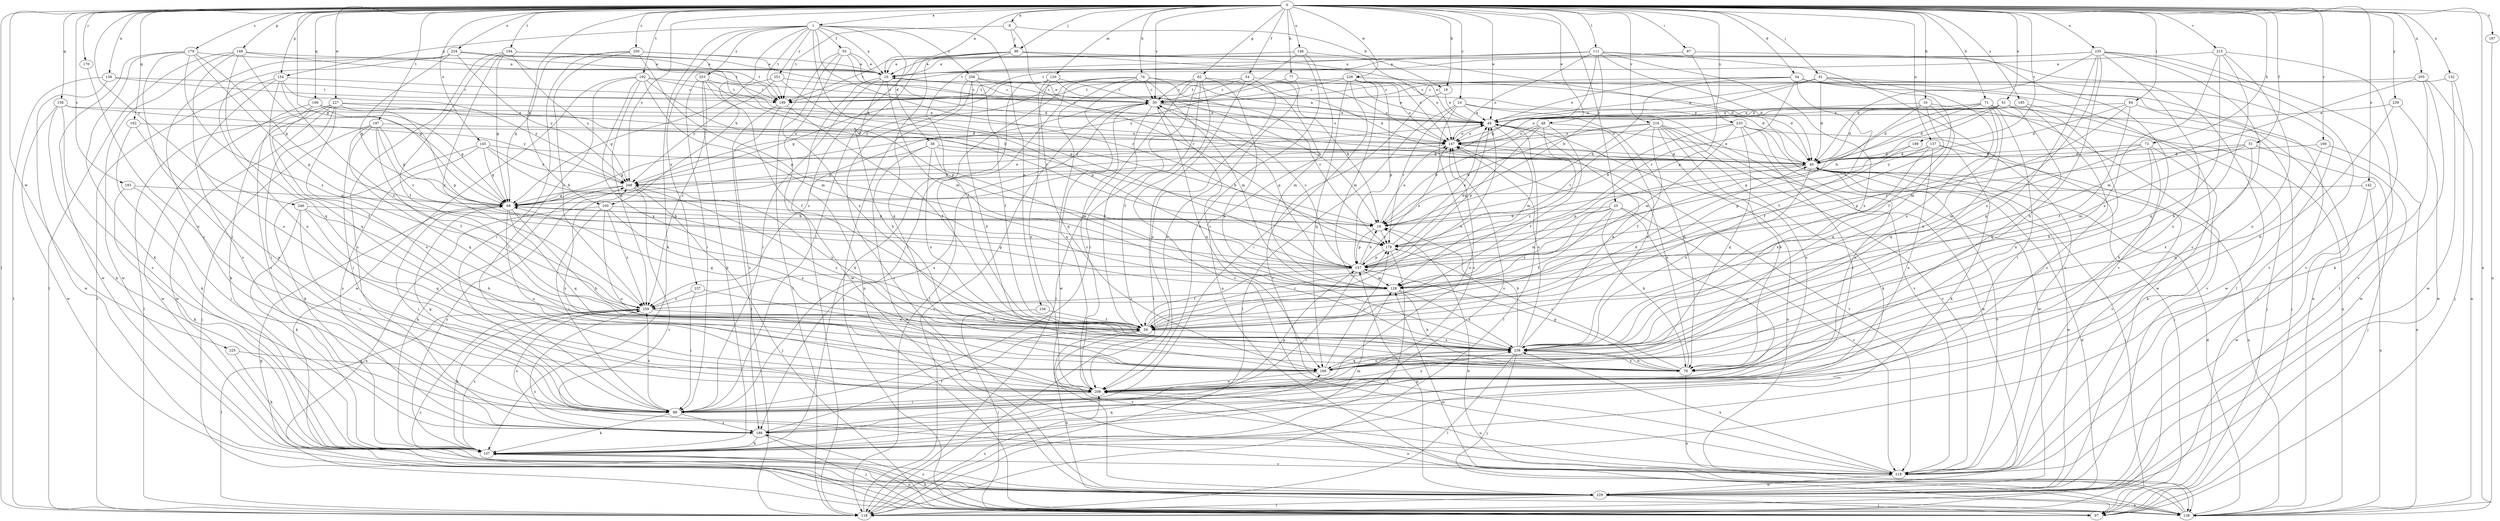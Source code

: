 strict digraph  {
0;
1;
8;
10;
16;
18;
19;
24;
25;
30;
34;
38;
40;
41;
48;
49;
51;
54;
55;
59;
62;
68;
71;
73;
74;
77;
78;
84;
87;
88;
91;
96;
97;
100;
107;
111;
118;
120;
128;
132;
136;
137;
138;
142;
145;
146;
147;
148;
154;
156;
157;
158;
162;
166;
168;
169;
170;
178;
179;
183;
185;
187;
188;
189;
192;
194;
197;
199;
205;
208;
215;
216;
218;
225;
227;
228;
229;
233;
234;
235;
237;
238;
239;
246;
249;
250;
251;
253;
256;
259;
0 -> 1  [label=a];
0 -> 8  [label=a];
0 -> 10  [label=a];
0 -> 16  [label=b];
0 -> 18  [label=b];
0 -> 24  [label=c];
0 -> 25  [label=c];
0 -> 30  [label=c];
0 -> 34  [label=d];
0 -> 41  [label=e];
0 -> 48  [label=e];
0 -> 49  [label=e];
0 -> 51  [label=f];
0 -> 54  [label=f];
0 -> 62  [label=g];
0 -> 68  [label=g];
0 -> 71  [label=h];
0 -> 73  [label=h];
0 -> 74  [label=h];
0 -> 77  [label=h];
0 -> 84  [label=i];
0 -> 87  [label=i];
0 -> 91  [label=j];
0 -> 96  [label=j];
0 -> 100  [label=k];
0 -> 111  [label=l];
0 -> 118  [label=l];
0 -> 120  [label=m];
0 -> 132  [label=n];
0 -> 136  [label=n];
0 -> 137  [label=n];
0 -> 138  [label=n];
0 -> 142  [label=o];
0 -> 145  [label=o];
0 -> 146  [label=o];
0 -> 148  [label=p];
0 -> 154  [label=p];
0 -> 158  [label=q];
0 -> 162  [label=q];
0 -> 166  [label=q];
0 -> 169  [label=r];
0 -> 170  [label=r];
0 -> 179  [label=s];
0 -> 183  [label=s];
0 -> 185  [label=s];
0 -> 187  [label=s];
0 -> 189  [label=t];
0 -> 192  [label=t];
0 -> 194  [label=t];
0 -> 197  [label=t];
0 -> 205  [label=u];
0 -> 215  [label=v];
0 -> 216  [label=v];
0 -> 225  [label=w];
0 -> 227  [label=w];
0 -> 228  [label=w];
0 -> 233  [label=x];
0 -> 234  [label=x];
0 -> 235  [label=x];
0 -> 239  [label=y];
0 -> 246  [label=y];
0 -> 249  [label=y];
0 -> 250  [label=z];
1 -> 10  [label=a];
1 -> 38  [label=d];
1 -> 55  [label=f];
1 -> 100  [label=k];
1 -> 107  [label=k];
1 -> 154  [label=p];
1 -> 156  [label=p];
1 -> 157  [label=p];
1 -> 178  [label=r];
1 -> 199  [label=t];
1 -> 237  [label=x];
1 -> 251  [label=z];
1 -> 253  [label=z];
1 -> 256  [label=z];
8 -> 18  [label=b];
8 -> 96  [label=j];
8 -> 178  [label=r];
8 -> 199  [label=t];
10 -> 30  [label=c];
10 -> 78  [label=h];
10 -> 88  [label=i];
10 -> 118  [label=l];
10 -> 128  [label=m];
16 -> 40  [label=d];
16 -> 49  [label=e];
16 -> 59  [label=f];
16 -> 138  [label=n];
16 -> 157  [label=p];
16 -> 168  [label=q];
18 -> 49  [label=e];
18 -> 218  [label=v];
19 -> 147  [label=o];
19 -> 157  [label=p];
19 -> 178  [label=r];
24 -> 49  [label=e];
24 -> 78  [label=h];
24 -> 118  [label=l];
24 -> 178  [label=r];
24 -> 188  [label=s];
24 -> 218  [label=v];
25 -> 19  [label=b];
25 -> 59  [label=f];
25 -> 78  [label=h];
25 -> 128  [label=m];
25 -> 208  [label=u];
25 -> 218  [label=v];
25 -> 259  [label=z];
30 -> 49  [label=e];
30 -> 59  [label=f];
30 -> 147  [label=o];
30 -> 157  [label=p];
30 -> 168  [label=q];
30 -> 188  [label=s];
30 -> 259  [label=z];
34 -> 19  [label=b];
34 -> 30  [label=c];
34 -> 49  [label=e];
34 -> 59  [label=f];
34 -> 97  [label=j];
34 -> 138  [label=n];
34 -> 178  [label=r];
34 -> 229  [label=w];
38 -> 19  [label=b];
38 -> 40  [label=d];
38 -> 68  [label=g];
38 -> 128  [label=m];
38 -> 229  [label=w];
38 -> 238  [label=x];
40 -> 49  [label=e];
40 -> 97  [label=j];
40 -> 138  [label=n];
40 -> 157  [label=p];
40 -> 218  [label=v];
40 -> 229  [label=w];
40 -> 238  [label=x];
40 -> 249  [label=y];
41 -> 40  [label=d];
41 -> 49  [label=e];
41 -> 78  [label=h];
41 -> 97  [label=j];
41 -> 147  [label=o];
41 -> 168  [label=q];
41 -> 178  [label=r];
48 -> 19  [label=b];
48 -> 59  [label=f];
48 -> 147  [label=o];
48 -> 157  [label=p];
48 -> 238  [label=x];
48 -> 259  [label=z];
49 -> 10  [label=a];
49 -> 118  [label=l];
49 -> 128  [label=m];
49 -> 138  [label=n];
49 -> 147  [label=o];
51 -> 40  [label=d];
51 -> 97  [label=j];
51 -> 128  [label=m];
51 -> 178  [label=r];
51 -> 238  [label=x];
54 -> 19  [label=b];
54 -> 30  [label=c];
54 -> 118  [label=l];
54 -> 199  [label=t];
54 -> 208  [label=u];
55 -> 10  [label=a];
55 -> 40  [label=d];
55 -> 118  [label=l];
55 -> 147  [label=o];
55 -> 229  [label=w];
55 -> 238  [label=x];
59 -> 40  [label=d];
59 -> 49  [label=e];
59 -> 68  [label=g];
59 -> 138  [label=n];
59 -> 178  [label=r];
59 -> 218  [label=v];
59 -> 238  [label=x];
59 -> 249  [label=y];
62 -> 30  [label=c];
62 -> 59  [label=f];
62 -> 88  [label=i];
62 -> 118  [label=l];
62 -> 128  [label=m];
62 -> 218  [label=v];
62 -> 238  [label=x];
68 -> 19  [label=b];
68 -> 49  [label=e];
68 -> 78  [label=h];
68 -> 88  [label=i];
68 -> 168  [label=q];
68 -> 208  [label=u];
71 -> 19  [label=b];
71 -> 40  [label=d];
71 -> 49  [label=e];
71 -> 88  [label=i];
71 -> 168  [label=q];
71 -> 218  [label=v];
71 -> 238  [label=x];
73 -> 40  [label=d];
73 -> 78  [label=h];
73 -> 107  [label=k];
73 -> 128  [label=m];
73 -> 157  [label=p];
73 -> 238  [label=x];
74 -> 30  [label=c];
74 -> 49  [label=e];
74 -> 88  [label=i];
74 -> 107  [label=k];
74 -> 128  [label=m];
74 -> 147  [label=o];
74 -> 178  [label=r];
74 -> 208  [label=u];
74 -> 229  [label=w];
74 -> 249  [label=y];
77 -> 30  [label=c];
77 -> 40  [label=d];
77 -> 208  [label=u];
78 -> 138  [label=n];
78 -> 147  [label=o];
78 -> 157  [label=p];
78 -> 178  [label=r];
78 -> 238  [label=x];
84 -> 40  [label=d];
84 -> 49  [label=e];
84 -> 59  [label=f];
84 -> 128  [label=m];
84 -> 229  [label=w];
87 -> 10  [label=a];
87 -> 157  [label=p];
87 -> 218  [label=v];
88 -> 68  [label=g];
88 -> 107  [label=k];
88 -> 157  [label=p];
88 -> 188  [label=s];
88 -> 259  [label=z];
91 -> 30  [label=c];
91 -> 40  [label=d];
91 -> 49  [label=e];
91 -> 59  [label=f];
91 -> 147  [label=o];
91 -> 229  [label=w];
91 -> 238  [label=x];
96 -> 10  [label=a];
96 -> 40  [label=d];
96 -> 49  [label=e];
96 -> 59  [label=f];
96 -> 88  [label=i];
96 -> 138  [label=n];
96 -> 147  [label=o];
96 -> 168  [label=q];
97 -> 68  [label=g];
97 -> 259  [label=z];
100 -> 19  [label=b];
100 -> 88  [label=i];
100 -> 138  [label=n];
100 -> 208  [label=u];
100 -> 238  [label=x];
100 -> 259  [label=z];
107 -> 128  [label=m];
107 -> 138  [label=n];
107 -> 168  [label=q];
107 -> 218  [label=v];
107 -> 249  [label=y];
107 -> 259  [label=z];
111 -> 10  [label=a];
111 -> 19  [label=b];
111 -> 40  [label=d];
111 -> 68  [label=g];
111 -> 118  [label=l];
111 -> 147  [label=o];
111 -> 199  [label=t];
111 -> 218  [label=v];
111 -> 238  [label=x];
118 -> 30  [label=c];
118 -> 40  [label=d];
118 -> 208  [label=u];
120 -> 19  [label=b];
120 -> 30  [label=c];
120 -> 68  [label=g];
120 -> 118  [label=l];
120 -> 168  [label=q];
120 -> 208  [label=u];
128 -> 68  [label=g];
128 -> 78  [label=h];
128 -> 238  [label=x];
128 -> 259  [label=z];
132 -> 97  [label=j];
132 -> 199  [label=t];
132 -> 229  [label=w];
136 -> 30  [label=c];
136 -> 118  [label=l];
136 -> 199  [label=t];
136 -> 229  [label=w];
137 -> 40  [label=d];
137 -> 107  [label=k];
137 -> 208  [label=u];
137 -> 218  [label=v];
137 -> 238  [label=x];
137 -> 249  [label=y];
138 -> 19  [label=b];
138 -> 40  [label=d];
138 -> 107  [label=k];
138 -> 128  [label=m];
138 -> 188  [label=s];
138 -> 208  [label=u];
142 -> 68  [label=g];
142 -> 138  [label=n];
142 -> 229  [label=w];
145 -> 19  [label=b];
145 -> 40  [label=d];
145 -> 68  [label=g];
145 -> 107  [label=k];
145 -> 188  [label=s];
145 -> 249  [label=y];
146 -> 10  [label=a];
146 -> 138  [label=n];
146 -> 147  [label=o];
146 -> 199  [label=t];
146 -> 208  [label=u];
146 -> 249  [label=y];
147 -> 40  [label=d];
147 -> 49  [label=e];
147 -> 68  [label=g];
147 -> 218  [label=v];
148 -> 10  [label=a];
148 -> 68  [label=g];
148 -> 118  [label=l];
148 -> 168  [label=q];
148 -> 199  [label=t];
148 -> 208  [label=u];
148 -> 229  [label=w];
154 -> 30  [label=c];
154 -> 118  [label=l];
154 -> 168  [label=q];
154 -> 188  [label=s];
154 -> 249  [label=y];
154 -> 259  [label=z];
156 -> 59  [label=f];
156 -> 97  [label=j];
157 -> 19  [label=b];
157 -> 30  [label=c];
157 -> 49  [label=e];
157 -> 59  [label=f];
157 -> 88  [label=i];
157 -> 128  [label=m];
157 -> 147  [label=o];
158 -> 49  [label=e];
158 -> 107  [label=k];
158 -> 188  [label=s];
158 -> 229  [label=w];
158 -> 249  [label=y];
162 -> 107  [label=k];
162 -> 147  [label=o];
162 -> 208  [label=u];
166 -> 40  [label=d];
166 -> 49  [label=e];
166 -> 59  [label=f];
166 -> 68  [label=g];
166 -> 188  [label=s];
166 -> 229  [label=w];
168 -> 178  [label=r];
168 -> 208  [label=u];
168 -> 238  [label=x];
169 -> 40  [label=d];
169 -> 138  [label=n];
169 -> 168  [label=q];
170 -> 208  [label=u];
178 -> 49  [label=e];
178 -> 118  [label=l];
178 -> 157  [label=p];
179 -> 10  [label=a];
179 -> 68  [label=g];
179 -> 88  [label=i];
179 -> 107  [label=k];
179 -> 157  [label=p];
179 -> 229  [label=w];
179 -> 259  [label=z];
183 -> 68  [label=g];
183 -> 88  [label=i];
183 -> 107  [label=k];
185 -> 49  [label=e];
185 -> 97  [label=j];
185 -> 188  [label=s];
187 -> 138  [label=n];
188 -> 59  [label=f];
188 -> 97  [label=j];
188 -> 107  [label=k];
188 -> 147  [label=o];
189 -> 40  [label=d];
189 -> 157  [label=p];
192 -> 30  [label=c];
192 -> 88  [label=i];
192 -> 128  [label=m];
192 -> 178  [label=r];
192 -> 199  [label=t];
192 -> 229  [label=w];
192 -> 238  [label=x];
192 -> 259  [label=z];
194 -> 10  [label=a];
194 -> 19  [label=b];
194 -> 59  [label=f];
194 -> 68  [label=g];
194 -> 188  [label=s];
194 -> 249  [label=y];
194 -> 259  [label=z];
197 -> 59  [label=f];
197 -> 68  [label=g];
197 -> 88  [label=i];
197 -> 97  [label=j];
197 -> 147  [label=o];
197 -> 168  [label=q];
197 -> 178  [label=r];
199 -> 59  [label=f];
199 -> 118  [label=l];
199 -> 188  [label=s];
205 -> 30  [label=c];
205 -> 107  [label=k];
205 -> 128  [label=m];
205 -> 138  [label=n];
205 -> 218  [label=v];
208 -> 30  [label=c];
208 -> 88  [label=i];
208 -> 147  [label=o];
208 -> 238  [label=x];
208 -> 249  [label=y];
215 -> 10  [label=a];
215 -> 78  [label=h];
215 -> 168  [label=q];
215 -> 208  [label=u];
215 -> 218  [label=v];
215 -> 238  [label=x];
216 -> 19  [label=b];
216 -> 59  [label=f];
216 -> 78  [label=h];
216 -> 107  [label=k];
216 -> 147  [label=o];
216 -> 178  [label=r];
216 -> 208  [label=u];
216 -> 218  [label=v];
216 -> 229  [label=w];
218 -> 208  [label=u];
218 -> 229  [label=w];
218 -> 238  [label=x];
218 -> 259  [label=z];
225 -> 107  [label=k];
225 -> 168  [label=q];
227 -> 40  [label=d];
227 -> 49  [label=e];
227 -> 88  [label=i];
227 -> 107  [label=k];
227 -> 118  [label=l];
227 -> 157  [label=p];
227 -> 208  [label=u];
227 -> 229  [label=w];
228 -> 30  [label=c];
228 -> 40  [label=d];
228 -> 88  [label=i];
228 -> 128  [label=m];
228 -> 147  [label=o];
228 -> 157  [label=p];
228 -> 168  [label=q];
228 -> 199  [label=t];
229 -> 97  [label=j];
229 -> 118  [label=l];
229 -> 138  [label=n];
229 -> 157  [label=p];
233 -> 19  [label=b];
233 -> 88  [label=i];
233 -> 97  [label=j];
233 -> 128  [label=m];
233 -> 147  [label=o];
233 -> 168  [label=q];
233 -> 208  [label=u];
233 -> 229  [label=w];
234 -> 10  [label=a];
234 -> 40  [label=d];
234 -> 68  [label=g];
234 -> 88  [label=i];
234 -> 199  [label=t];
234 -> 208  [label=u];
234 -> 249  [label=y];
235 -> 10  [label=a];
235 -> 40  [label=d];
235 -> 78  [label=h];
235 -> 118  [label=l];
235 -> 168  [label=q];
235 -> 188  [label=s];
235 -> 199  [label=t];
235 -> 208  [label=u];
235 -> 218  [label=v];
235 -> 238  [label=x];
237 -> 88  [label=i];
237 -> 238  [label=x];
237 -> 259  [label=z];
238 -> 19  [label=b];
238 -> 30  [label=c];
238 -> 49  [label=e];
238 -> 78  [label=h];
238 -> 97  [label=j];
238 -> 118  [label=l];
238 -> 147  [label=o];
238 -> 168  [label=q];
239 -> 49  [label=e];
239 -> 78  [label=h];
239 -> 229  [label=w];
246 -> 19  [label=b];
246 -> 78  [label=h];
246 -> 88  [label=i];
246 -> 107  [label=k];
246 -> 168  [label=q];
249 -> 68  [label=g];
249 -> 97  [label=j];
249 -> 107  [label=k];
249 -> 218  [label=v];
249 -> 238  [label=x];
250 -> 10  [label=a];
250 -> 49  [label=e];
250 -> 68  [label=g];
250 -> 88  [label=i];
250 -> 157  [label=p];
250 -> 259  [label=z];
251 -> 30  [label=c];
251 -> 68  [label=g];
251 -> 157  [label=p];
251 -> 249  [label=y];
253 -> 59  [label=f];
253 -> 88  [label=i];
253 -> 107  [label=k];
253 -> 157  [label=p];
253 -> 199  [label=t];
253 -> 259  [label=z];
256 -> 30  [label=c];
256 -> 40  [label=d];
256 -> 59  [label=f];
256 -> 78  [label=h];
256 -> 97  [label=j];
256 -> 218  [label=v];
259 -> 59  [label=f];
259 -> 107  [label=k];
259 -> 118  [label=l];
259 -> 188  [label=s];
}
